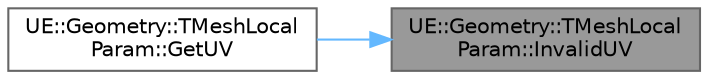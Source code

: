 digraph "UE::Geometry::TMeshLocalParam::InvalidUV"
{
 // INTERACTIVE_SVG=YES
 // LATEX_PDF_SIZE
  bgcolor="transparent";
  edge [fontname=Helvetica,fontsize=10,labelfontname=Helvetica,labelfontsize=10];
  node [fontname=Helvetica,fontsize=10,shape=box,height=0.2,width=0.4];
  rankdir="RL";
  Node1 [id="Node000001",label="UE::Geometry::TMeshLocal\lParam::InvalidUV",height=0.2,width=0.4,color="gray40", fillcolor="grey60", style="filled", fontcolor="black",tooltip=" "];
  Node1 -> Node2 [id="edge1_Node000001_Node000002",dir="back",color="steelblue1",style="solid",tooltip=" "];
  Node2 [id="Node000002",label="UE::Geometry::TMeshLocal\lParam::GetUV",height=0.2,width=0.4,color="grey40", fillcolor="white", style="filled",URL="$d5/d59/classUE_1_1Geometry_1_1TMeshLocalParam.html#a732bd8dc32f5fbaab84506851affb98a",tooltip=" "];
}

